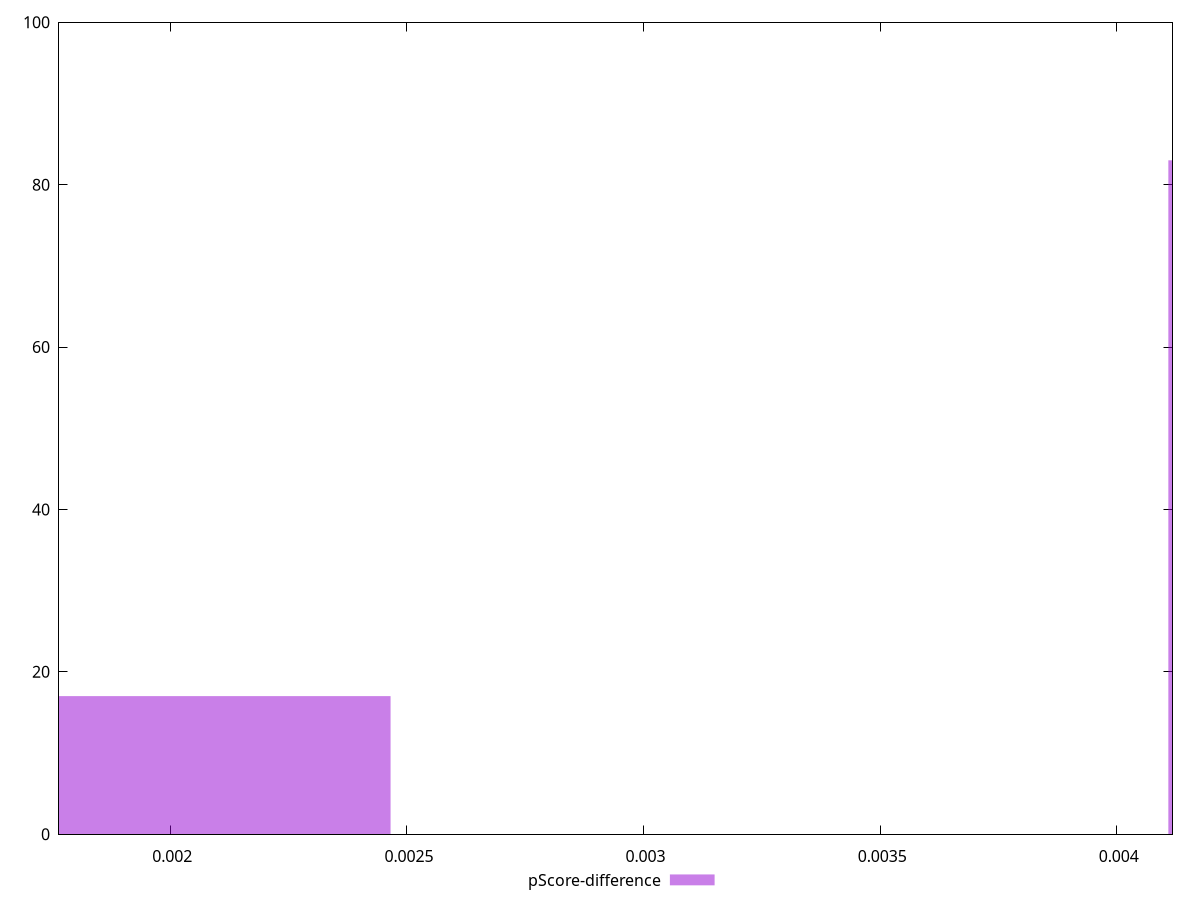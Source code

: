 reset

$pScoreDifference <<EOF
0.0016435527696257639 17
0.004930658308877292 83
EOF

set key outside below
set boxwidth 0.0016435527696257639
set xrange [0.001764705882352946:0.004117647058823504]
set yrange [0:100]
set trange [0:100]
set style fill transparent solid 0.5 noborder
set terminal svg size 640, 490 enhanced background rgb 'white'
set output "report_00009_2021-02-08T22-37-41.559Z/uses-webp-images/samples/pages+cached/pScore-difference/histogram.svg"

plot $pScoreDifference title "pScore-difference" with boxes

reset

